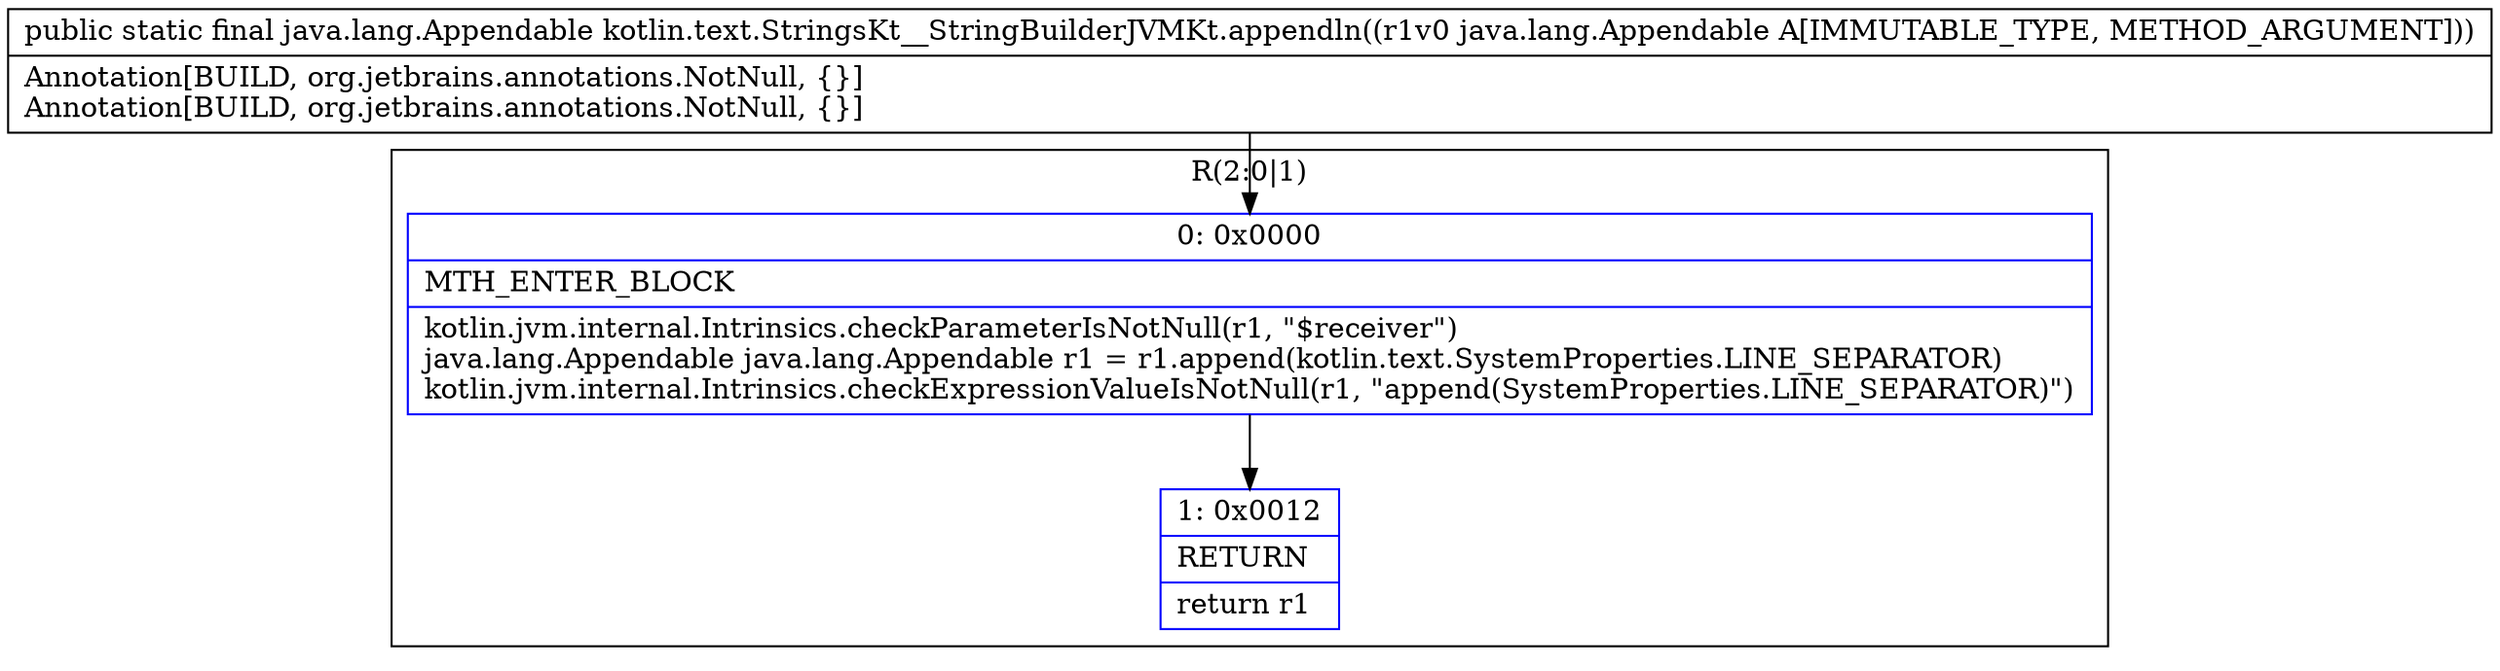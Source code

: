 digraph "CFG forkotlin.text.StringsKt__StringBuilderJVMKt.appendln(Ljava\/lang\/Appendable;)Ljava\/lang\/Appendable;" {
subgraph cluster_Region_62187191 {
label = "R(2:0|1)";
node [shape=record,color=blue];
Node_0 [shape=record,label="{0\:\ 0x0000|MTH_ENTER_BLOCK\l|kotlin.jvm.internal.Intrinsics.checkParameterIsNotNull(r1, \"$receiver\")\ljava.lang.Appendable java.lang.Appendable r1 = r1.append(kotlin.text.SystemProperties.LINE_SEPARATOR)\lkotlin.jvm.internal.Intrinsics.checkExpressionValueIsNotNull(r1, \"append(SystemProperties.LINE_SEPARATOR)\")\l}"];
Node_1 [shape=record,label="{1\:\ 0x0012|RETURN\l|return r1\l}"];
}
MethodNode[shape=record,label="{public static final java.lang.Appendable kotlin.text.StringsKt__StringBuilderJVMKt.appendln((r1v0 java.lang.Appendable A[IMMUTABLE_TYPE, METHOD_ARGUMENT]))  | Annotation[BUILD, org.jetbrains.annotations.NotNull, \{\}]\lAnnotation[BUILD, org.jetbrains.annotations.NotNull, \{\}]\l}"];
MethodNode -> Node_0;
Node_0 -> Node_1;
}


